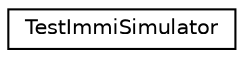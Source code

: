 digraph "Graphical Class Hierarchy"
{
 // LATEX_PDF_SIZE
  edge [fontname="Helvetica",fontsize="10",labelfontname="Helvetica",labelfontsize="10"];
  node [fontname="Helvetica",fontsize="10",shape=record];
  rankdir="LR";
  Node0 [label="TestImmiSimulator",height=0.2,width=0.4,color="black", fillcolor="white", style="filled",URL="$classTestImmiSimulator.html",tooltip="This code is a Java program that demonstrates the simulation of an immigration process."];
}
